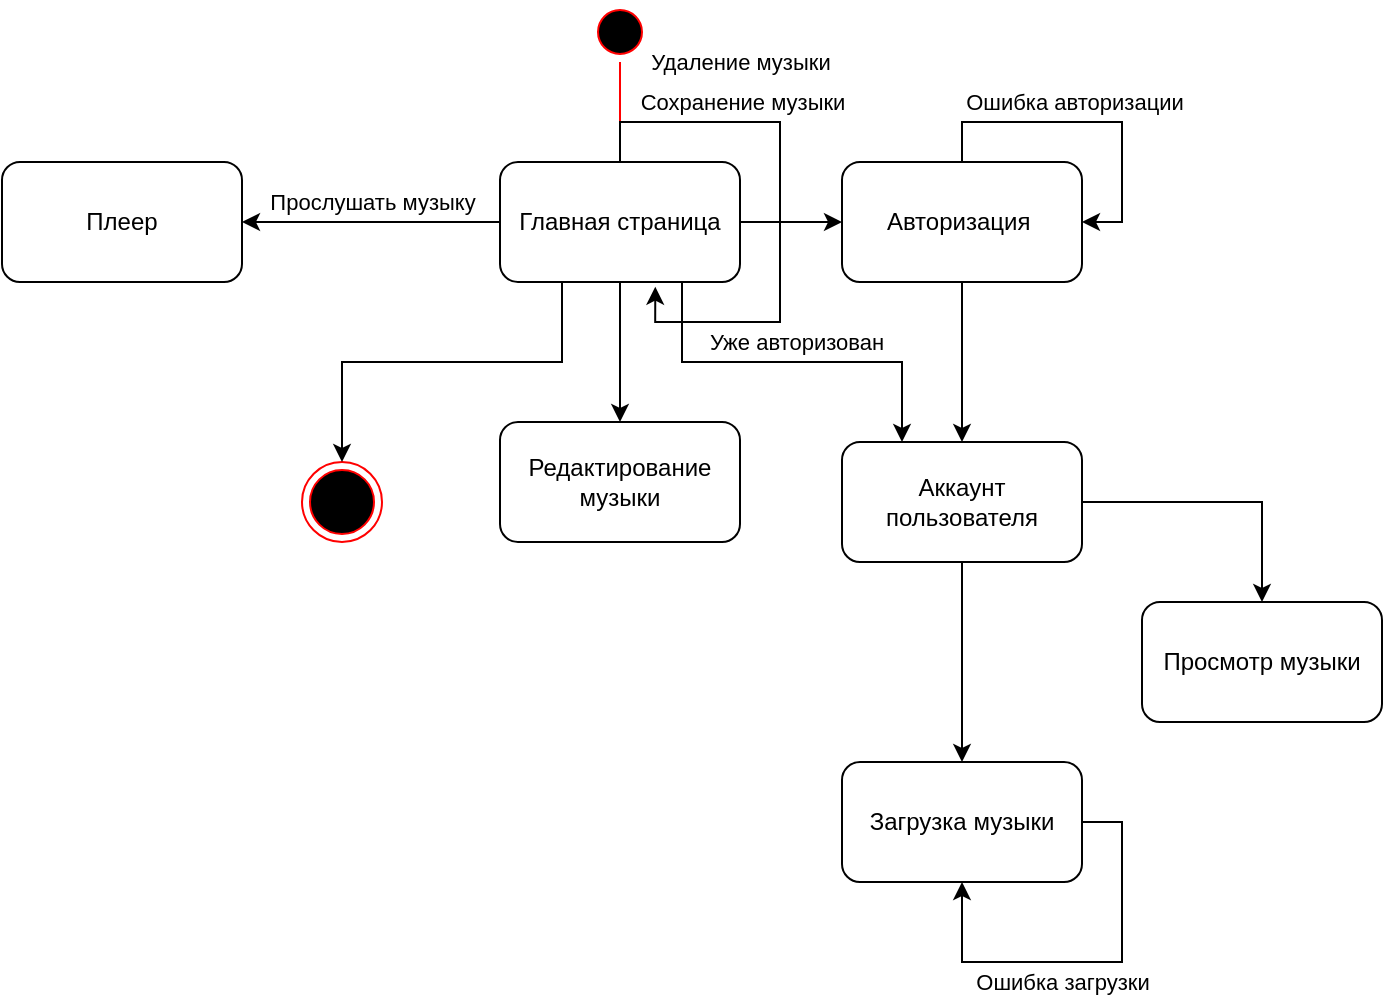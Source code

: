 <mxfile version="20.8.16" type="device"><diagram name="Страница 1" id="TCrMo9JDw7vAoWIrAI9p"><mxGraphModel dx="1020" dy="542" grid="1" gridSize="10" guides="1" tooltips="1" connect="1" arrows="1" fold="1" page="1" pageScale="1" pageWidth="827" pageHeight="1169" math="0" shadow="0"><root><mxCell id="0"/><mxCell id="1" parent="0"/><mxCell id="w4OHOZL_qTUTmiTbEvOy-3" value="" style="ellipse;html=1;shape=startState;fillColor=#000000;strokeColor=#ff0000;" parent="1" vertex="1"><mxGeometry x="384" y="40" width="30" height="30" as="geometry"/></mxCell><mxCell id="w4OHOZL_qTUTmiTbEvOy-4" value="" style="edgeStyle=orthogonalEdgeStyle;html=1;verticalAlign=bottom;endArrow=open;endSize=8;strokeColor=#ff0000;rounded=0;entryX=0.5;entryY=0;entryDx=0;entryDy=0;" parent="1" source="w4OHOZL_qTUTmiTbEvOy-3" target="w4OHOZL_qTUTmiTbEvOy-7" edge="1"><mxGeometry relative="1" as="geometry"><mxPoint x="399" y="130" as="targetPoint"/><Array as="points"><mxPoint x="399" y="160"/></Array></mxGeometry></mxCell><mxCell id="w4OHOZL_qTUTmiTbEvOy-5" value="" style="ellipse;html=1;shape=endState;fillColor=#000000;strokeColor=#ff0000;" parent="1" vertex="1"><mxGeometry x="240" y="270" width="40" height="40" as="geometry"/></mxCell><mxCell id="w4OHOZL_qTUTmiTbEvOy-12" style="edgeStyle=orthogonalEdgeStyle;rounded=0;orthogonalLoop=1;jettySize=auto;html=1;" parent="1" source="w4OHOZL_qTUTmiTbEvOy-7" target="w4OHOZL_qTUTmiTbEvOy-11" edge="1"><mxGeometry relative="1" as="geometry"/></mxCell><mxCell id="w4OHOZL_qTUTmiTbEvOy-30" value="" style="edgeStyle=orthogonalEdgeStyle;rounded=0;orthogonalLoop=1;jettySize=auto;html=1;" parent="1" source="w4OHOZL_qTUTmiTbEvOy-7" target="w4OHOZL_qTUTmiTbEvOy-29" edge="1"><mxGeometry relative="1" as="geometry"><Array as="points"><mxPoint x="290" y="150"/><mxPoint x="290" y="150"/></Array></mxGeometry></mxCell><mxCell id="w4OHOZL_qTUTmiTbEvOy-41" value="Прослушать музыку" style="edgeLabel;html=1;align=center;verticalAlign=middle;resizable=0;points=[];" parent="w4OHOZL_qTUTmiTbEvOy-30" vertex="1" connectable="0"><mxGeometry x="-0.248" y="1" relative="1" as="geometry"><mxPoint x="-16" y="-11" as="offset"/></mxGeometry></mxCell><mxCell id="w4OHOZL_qTUTmiTbEvOy-55" style="edgeStyle=orthogonalEdgeStyle;rounded=0;orthogonalLoop=1;jettySize=auto;html=1;entryX=0.25;entryY=0;entryDx=0;entryDy=0;" parent="1" source="w4OHOZL_qTUTmiTbEvOy-7" target="w4OHOZL_qTUTmiTbEvOy-9" edge="1"><mxGeometry relative="1" as="geometry"><Array as="points"><mxPoint x="430" y="220"/><mxPoint x="540" y="220"/></Array></mxGeometry></mxCell><mxCell id="w4OHOZL_qTUTmiTbEvOy-56" value="Уже авторизован" style="edgeLabel;html=1;align=center;verticalAlign=middle;resizable=0;points=[];" parent="w4OHOZL_qTUTmiTbEvOy-55" vertex="1" connectable="0"><mxGeometry x="0.254" y="4" relative="1" as="geometry"><mxPoint x="-22" y="-6" as="offset"/></mxGeometry></mxCell><mxCell id="70m79khoNI83-a6hngm2-19" style="edgeStyle=orthogonalEdgeStyle;rounded=0;orthogonalLoop=1;jettySize=auto;html=1;entryX=0.5;entryY=0;entryDx=0;entryDy=0;" parent="1" source="w4OHOZL_qTUTmiTbEvOy-7" target="70m79khoNI83-a6hngm2-18" edge="1"><mxGeometry relative="1" as="geometry"/></mxCell><mxCell id="70m79khoNI83-a6hngm2-20" style="edgeStyle=orthogonalEdgeStyle;rounded=0;orthogonalLoop=1;jettySize=auto;html=1;entryX=0.5;entryY=0;entryDx=0;entryDy=0;" parent="1" source="w4OHOZL_qTUTmiTbEvOy-7" target="w4OHOZL_qTUTmiTbEvOy-5" edge="1"><mxGeometry relative="1" as="geometry"><Array as="points"><mxPoint x="370" y="220"/><mxPoint x="260" y="220"/></Array></mxGeometry></mxCell><mxCell id="w4OHOZL_qTUTmiTbEvOy-7" value="Главная страница" style="rounded=1;whiteSpace=wrap;html=1;" parent="1" vertex="1"><mxGeometry x="339" y="120" width="120" height="60" as="geometry"/></mxCell><mxCell id="70m79khoNI83-a6hngm2-4" value="" style="edgeStyle=orthogonalEdgeStyle;rounded=0;orthogonalLoop=1;jettySize=auto;html=1;" parent="1" source="w4OHOZL_qTUTmiTbEvOy-9" target="70m79khoNI83-a6hngm2-3" edge="1"><mxGeometry relative="1" as="geometry"/></mxCell><mxCell id="70m79khoNI83-a6hngm2-9" value="" style="edgeStyle=orthogonalEdgeStyle;rounded=0;orthogonalLoop=1;jettySize=auto;html=1;" parent="1" source="w4OHOZL_qTUTmiTbEvOy-9" target="70m79khoNI83-a6hngm2-8" edge="1"><mxGeometry relative="1" as="geometry"><Array as="points"><mxPoint x="720" y="290"/></Array></mxGeometry></mxCell><mxCell id="w4OHOZL_qTUTmiTbEvOy-9" value="Аккаунт пользователя" style="rounded=1;whiteSpace=wrap;html=1;" parent="1" vertex="1"><mxGeometry x="510" y="260" width="120" height="60" as="geometry"/></mxCell><mxCell id="w4OHOZL_qTUTmiTbEvOy-14" style="edgeStyle=orthogonalEdgeStyle;rounded=0;orthogonalLoop=1;jettySize=auto;html=1;entryX=0.5;entryY=0;entryDx=0;entryDy=0;" parent="1" source="w4OHOZL_qTUTmiTbEvOy-11" target="w4OHOZL_qTUTmiTbEvOy-9" edge="1"><mxGeometry relative="1" as="geometry"/></mxCell><mxCell id="w4OHOZL_qTUTmiTbEvOy-11" value="Авторизация&amp;nbsp;" style="rounded=1;whiteSpace=wrap;html=1;" parent="1" vertex="1"><mxGeometry x="510" y="120" width="120" height="60" as="geometry"/></mxCell><mxCell id="w4OHOZL_qTUTmiTbEvOy-29" value="Плеер" style="rounded=1;whiteSpace=wrap;html=1;" parent="1" vertex="1"><mxGeometry x="90" y="120" width="120" height="60" as="geometry"/></mxCell><mxCell id="70m79khoNI83-a6hngm2-1" style="edgeStyle=orthogonalEdgeStyle;rounded=0;orthogonalLoop=1;jettySize=auto;html=1;" parent="1" source="w4OHOZL_qTUTmiTbEvOy-11" edge="1"><mxGeometry relative="1" as="geometry"><mxPoint x="630" y="150" as="targetPoint"/><Array as="points"><mxPoint x="570" y="100"/><mxPoint x="650" y="100"/><mxPoint x="650" y="150"/></Array></mxGeometry></mxCell><mxCell id="70m79khoNI83-a6hngm2-2" value="Ошибка авторизации" style="edgeLabel;html=1;align=center;verticalAlign=middle;resizable=0;points=[];" parent="70m79khoNI83-a6hngm2-1" vertex="1" connectable="0"><mxGeometry x="-0.114" y="-3" relative="1" as="geometry"><mxPoint y="-13" as="offset"/></mxGeometry></mxCell><mxCell id="70m79khoNI83-a6hngm2-3" value="Загрузка музыки" style="whiteSpace=wrap;html=1;rounded=1;" parent="1" vertex="1"><mxGeometry x="510" y="420" width="120" height="60" as="geometry"/></mxCell><mxCell id="70m79khoNI83-a6hngm2-5" style="edgeStyle=orthogonalEdgeStyle;rounded=0;orthogonalLoop=1;jettySize=auto;html=1;entryX=0.5;entryY=1;entryDx=0;entryDy=0;" parent="1" source="70m79khoNI83-a6hngm2-3" target="70m79khoNI83-a6hngm2-3" edge="1"><mxGeometry relative="1" as="geometry"><Array as="points"><mxPoint x="650" y="450"/><mxPoint x="650" y="520"/><mxPoint x="570" y="520"/></Array></mxGeometry></mxCell><mxCell id="70m79khoNI83-a6hngm2-6" value="Ошибка загрузки" style="edgeLabel;html=1;align=center;verticalAlign=middle;resizable=0;points=[];" parent="70m79khoNI83-a6hngm2-5" vertex="1" connectable="0"><mxGeometry x="-0.26" y="-1" relative="1" as="geometry"><mxPoint x="-29" y="22" as="offset"/></mxGeometry></mxCell><mxCell id="70m79khoNI83-a6hngm2-8" value="Просмотр музыки" style="whiteSpace=wrap;html=1;rounded=1;" parent="1" vertex="1"><mxGeometry x="660" y="340" width="120" height="60" as="geometry"/></mxCell><mxCell id="70m79khoNI83-a6hngm2-18" value="Редактирование музыки" style="whiteSpace=wrap;html=1;rounded=1;" parent="1" vertex="1"><mxGeometry x="339" y="250" width="120" height="60" as="geometry"/></mxCell><mxCell id="6XzCETMXnZfKaXY1-aYe-1" style="edgeStyle=orthogonalEdgeStyle;rounded=0;orthogonalLoop=1;jettySize=auto;html=1;entryX=0.647;entryY=1.039;entryDx=0;entryDy=0;entryPerimeter=0;" parent="1" source="w4OHOZL_qTUTmiTbEvOy-7" target="w4OHOZL_qTUTmiTbEvOy-7" edge="1"><mxGeometry relative="1" as="geometry"/></mxCell><mxCell id="6XzCETMXnZfKaXY1-aYe-2" value="Удаление музыки" style="edgeLabel;html=1;align=center;verticalAlign=middle;resizable=0;points=[];" parent="6XzCETMXnZfKaXY1-aYe-1" vertex="1" connectable="0"><mxGeometry x="-0.203" y="-4" relative="1" as="geometry"><mxPoint x="-16" y="-42" as="offset"/></mxGeometry></mxCell><mxCell id="-y64ZiXGLz6V8xwyl_Ra-1" value="Сохранение музыки" style="edgeLabel;html=1;align=center;verticalAlign=middle;resizable=0;points=[];" vertex="1" connectable="0" parent="6XzCETMXnZfKaXY1-aYe-1"><mxGeometry x="-0.117" y="-3" relative="1" as="geometry"><mxPoint x="-16" y="-34" as="offset"/></mxGeometry></mxCell></root></mxGraphModel></diagram></mxfile>